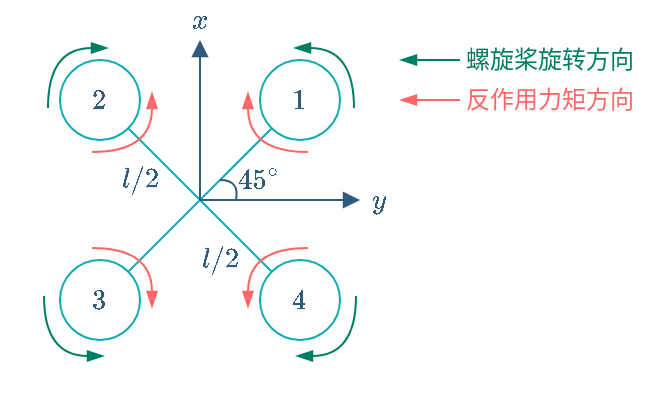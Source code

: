 <mxfile version="15.2.7" type="github">
  <diagram id="LuNTBENFR6F_MdsBUx-b" name="Page-1">
    <mxGraphModel dx="529" dy="297" grid="1" gridSize="10" guides="1" tooltips="1" connect="1" arrows="1" fold="1" page="1" pageScale="1" pageWidth="827" pageHeight="1169" math="1" shadow="0">
      <root>
        <mxCell id="0" />
        <mxCell id="1" parent="0" />
        <mxCell id="-sbZYYDN0JHB_6JqgcRb-1" value="" style="endArrow=none;html=1;strokeColor=#12AAB5;entryX=0;entryY=1;entryDx=0;entryDy=0;exitX=1;exitY=0;exitDx=0;exitDy=0;" edge="1" parent="1" source="-sbZYYDN0JHB_6JqgcRb-5" target="-sbZYYDN0JHB_6JqgcRb-3">
          <mxGeometry width="50" height="50" relative="1" as="geometry">
            <mxPoint x="380" y="260" as="sourcePoint" />
            <mxPoint x="460" y="180" as="targetPoint" />
          </mxGeometry>
        </mxCell>
        <mxCell id="-sbZYYDN0JHB_6JqgcRb-2" value="" style="endArrow=none;html=1;strokeColor=#12AAB5;entryX=1;entryY=1;entryDx=0;entryDy=0;exitX=0;exitY=0;exitDx=0;exitDy=0;" edge="1" parent="1" source="-sbZYYDN0JHB_6JqgcRb-6" target="-sbZYYDN0JHB_6JqgcRb-4">
          <mxGeometry width="50" height="50" relative="1" as="geometry">
            <mxPoint x="460" y="260" as="sourcePoint" />
            <mxPoint x="380" y="180" as="targetPoint" />
          </mxGeometry>
        </mxCell>
        <mxCell id="-sbZYYDN0JHB_6JqgcRb-3" value="" style="ellipse;whiteSpace=wrap;html=1;aspect=fixed;strokeColor=#12AAB5;fillColor=none;" vertex="1" parent="1">
          <mxGeometry x="450" y="150" width="40" height="40" as="geometry" />
        </mxCell>
        <mxCell id="-sbZYYDN0JHB_6JqgcRb-4" value="" style="ellipse;whiteSpace=wrap;html=1;aspect=fixed;strokeColor=#12AAB5;fillColor=none;" vertex="1" parent="1">
          <mxGeometry x="350" y="150" width="40" height="40" as="geometry" />
        </mxCell>
        <mxCell id="-sbZYYDN0JHB_6JqgcRb-5" value="" style="ellipse;whiteSpace=wrap;html=1;aspect=fixed;strokeColor=#12AAB5;fillColor=none;" vertex="1" parent="1">
          <mxGeometry x="350" y="250" width="40" height="40" as="geometry" />
        </mxCell>
        <mxCell id="-sbZYYDN0JHB_6JqgcRb-6" value="" style="ellipse;whiteSpace=wrap;html=1;aspect=fixed;strokeColor=#12AAB5;fillColor=none;" vertex="1" parent="1">
          <mxGeometry x="450" y="250" width="40" height="40" as="geometry" />
        </mxCell>
        <mxCell id="-sbZYYDN0JHB_6JqgcRb-7" value="" style="endArrow=block;html=1;strokeColor=#2F5B7C;endFill=1;fontColor=#2F5B7C;" edge="1" parent="1">
          <mxGeometry width="50" height="50" relative="1" as="geometry">
            <mxPoint x="420" y="220" as="sourcePoint" />
            <mxPoint x="420" y="140" as="targetPoint" />
          </mxGeometry>
        </mxCell>
        <mxCell id="-sbZYYDN0JHB_6JqgcRb-8" value="" style="endArrow=block;html=1;strokeColor=#2F5B7C;endFill=1;" edge="1" parent="1">
          <mxGeometry width="50" height="50" relative="1" as="geometry">
            <mxPoint x="420.0" y="220" as="sourcePoint" />
            <mxPoint x="500" y="220" as="targetPoint" />
          </mxGeometry>
        </mxCell>
        <mxCell id="-sbZYYDN0JHB_6JqgcRb-9" value="$$x$$" style="text;html=1;strokeColor=none;fillColor=none;align=center;verticalAlign=middle;whiteSpace=wrap;rounded=0;fontColor=#2F5B7C;" vertex="1" parent="1">
          <mxGeometry x="410" y="120" width="20" height="20" as="geometry" />
        </mxCell>
        <mxCell id="-sbZYYDN0JHB_6JqgcRb-10" value="$$y$$" style="text;html=1;strokeColor=none;fillColor=none;align=center;verticalAlign=middle;whiteSpace=wrap;rounded=0;fontColor=#2F5B7C;" vertex="1" parent="1">
          <mxGeometry x="500" y="210" width="20" height="20" as="geometry" />
        </mxCell>
        <mxCell id="-sbZYYDN0JHB_6JqgcRb-12" value="$$l/2$$" style="text;html=1;strokeColor=none;fillColor=none;align=center;verticalAlign=middle;whiteSpace=wrap;rounded=0;fontColor=#2F5B7C;" vertex="1" parent="1">
          <mxGeometry x="380" y="200" width="20" height="20" as="geometry" />
        </mxCell>
        <mxCell id="-sbZYYDN0JHB_6JqgcRb-13" value="$$l/2$$" style="text;html=1;strokeColor=none;fillColor=none;align=center;verticalAlign=middle;whiteSpace=wrap;rounded=0;fontColor=#2F5B7C;" vertex="1" parent="1">
          <mxGeometry x="420" y="240" width="20" height="20" as="geometry" />
        </mxCell>
        <mxCell id="-sbZYYDN0JHB_6JqgcRb-15" value="" style="endArrow=blockThin;html=1;fontColor=#2F5B7C;strokeColor=#007D65;curved=1;endFill=1;" edge="1" parent="1">
          <mxGeometry width="50" height="50" relative="1" as="geometry">
            <mxPoint x="344" y="174" as="sourcePoint" />
            <mxPoint x="374" y="144" as="targetPoint" />
            <Array as="points">
              <mxPoint x="344" y="144" />
            </Array>
          </mxGeometry>
        </mxCell>
        <mxCell id="-sbZYYDN0JHB_6JqgcRb-16" value="" style="endArrow=blockThin;html=1;fontColor=#2F5B7C;strokeColor=#007D65;curved=1;endFill=1;" edge="1" parent="1">
          <mxGeometry width="50" height="50" relative="1" as="geometry">
            <mxPoint x="497" y="174" as="sourcePoint" />
            <mxPoint x="467" y="144" as="targetPoint" />
            <Array as="points">
              <mxPoint x="497" y="144" />
            </Array>
          </mxGeometry>
        </mxCell>
        <mxCell id="-sbZYYDN0JHB_6JqgcRb-17" value="" style="endArrow=none;html=1;fontColor=#2F5B7C;strokeColor=#007D65;curved=1;endFill=0;startArrow=blockThin;startFill=1;" edge="1" parent="1">
          <mxGeometry width="50" height="50" relative="1" as="geometry">
            <mxPoint x="468" y="298" as="sourcePoint" />
            <mxPoint x="498" y="268" as="targetPoint" />
            <Array as="points">
              <mxPoint x="498" y="298" />
            </Array>
          </mxGeometry>
        </mxCell>
        <mxCell id="-sbZYYDN0JHB_6JqgcRb-18" value="$$1$$" style="text;html=1;strokeColor=none;fillColor=none;align=center;verticalAlign=middle;whiteSpace=wrap;rounded=0;fontColor=#2F5B7C;" vertex="1" parent="1">
          <mxGeometry x="460" y="160" width="20" height="20" as="geometry" />
        </mxCell>
        <mxCell id="-sbZYYDN0JHB_6JqgcRb-19" value="$$2$$" style="text;html=1;strokeColor=none;fillColor=none;align=center;verticalAlign=middle;whiteSpace=wrap;rounded=0;fontColor=#2F5B7C;" vertex="1" parent="1">
          <mxGeometry x="360" y="160" width="20" height="20" as="geometry" />
        </mxCell>
        <mxCell id="-sbZYYDN0JHB_6JqgcRb-20" value="$$3$$" style="text;html=1;strokeColor=none;fillColor=none;align=center;verticalAlign=middle;whiteSpace=wrap;rounded=0;fontColor=#2F5B7C;" vertex="1" parent="1">
          <mxGeometry x="360" y="260" width="20" height="20" as="geometry" />
        </mxCell>
        <mxCell id="-sbZYYDN0JHB_6JqgcRb-21" value="$$4$$" style="text;html=1;strokeColor=none;fillColor=none;align=center;verticalAlign=middle;whiteSpace=wrap;rounded=0;fontColor=#2F5B7C;" vertex="1" parent="1">
          <mxGeometry x="460" y="260" width="20" height="20" as="geometry" />
        </mxCell>
        <mxCell id="-sbZYYDN0JHB_6JqgcRb-25" value="" style="endArrow=blockThin;html=1;fontColor=#2F5B7C;strokeColor=#007D65;curved=1;endFill=1;" edge="1" parent="1">
          <mxGeometry width="50" height="50" relative="1" as="geometry">
            <mxPoint x="342" y="268" as="sourcePoint" />
            <mxPoint x="372" y="298" as="targetPoint" />
            <Array as="points">
              <mxPoint x="342" y="298" />
            </Array>
          </mxGeometry>
        </mxCell>
        <mxCell id="-sbZYYDN0JHB_6JqgcRb-26" value="" style="endArrow=none;html=1;fontColor=#2F5B7C;strokeColor=#FF6666;curved=1;endFill=0;startArrow=blockThin;startFill=1;" edge="1" parent="1">
          <mxGeometry width="50" height="50" relative="1" as="geometry">
            <mxPoint x="396" y="166" as="sourcePoint" />
            <mxPoint x="366" y="196" as="targetPoint" />
            <Array as="points">
              <mxPoint x="396" y="196" />
            </Array>
          </mxGeometry>
        </mxCell>
        <mxCell id="-sbZYYDN0JHB_6JqgcRb-27" value="" style="endArrow=blockThin;html=1;fontColor=#2F5B7C;strokeColor=#FF6666;curved=1;endFill=1;" edge="1" parent="1">
          <mxGeometry width="50" height="50" relative="1" as="geometry">
            <mxPoint x="474" y="196" as="sourcePoint" />
            <mxPoint x="444" y="166" as="targetPoint" />
            <Array as="points">
              <mxPoint x="444" y="196" />
            </Array>
          </mxGeometry>
        </mxCell>
        <mxCell id="-sbZYYDN0JHB_6JqgcRb-28" value="" style="endArrow=blockThin;html=1;fontColor=#2F5B7C;strokeColor=#FF6666;curved=1;endFill=1;" edge="1" parent="1">
          <mxGeometry width="50" height="50" relative="1" as="geometry">
            <mxPoint x="474" y="244" as="sourcePoint" />
            <mxPoint x="444" y="274" as="targetPoint" />
            <Array as="points">
              <mxPoint x="444" y="244" />
            </Array>
          </mxGeometry>
        </mxCell>
        <mxCell id="-sbZYYDN0JHB_6JqgcRb-29" value="" style="endArrow=blockThin;html=1;fontColor=#2F5B7C;strokeColor=#FF6666;curved=1;endFill=1;" edge="1" parent="1">
          <mxGeometry width="50" height="50" relative="1" as="geometry">
            <mxPoint x="366" y="244" as="sourcePoint" />
            <mxPoint x="396" y="274" as="targetPoint" />
            <Array as="points">
              <mxPoint x="396" y="244" />
            </Array>
          </mxGeometry>
        </mxCell>
        <mxCell id="-sbZYYDN0JHB_6JqgcRb-30" value="" style="endArrow=blockThin;html=1;fontColor=#2F5B7C;strokeColor=#007D65;endFill=1;" edge="1" parent="1">
          <mxGeometry width="50" height="50" relative="1" as="geometry">
            <mxPoint x="550" y="150" as="sourcePoint" />
            <mxPoint x="520" y="150" as="targetPoint" />
          </mxGeometry>
        </mxCell>
        <mxCell id="-sbZYYDN0JHB_6JqgcRb-31" value="螺旋桨旋转方向" style="text;html=1;strokeColor=none;fillColor=none;align=center;verticalAlign=middle;whiteSpace=wrap;rounded=0;fontColor=#007D65;" vertex="1" parent="1">
          <mxGeometry x="550" y="140" width="90" height="20" as="geometry" />
        </mxCell>
        <mxCell id="-sbZYYDN0JHB_6JqgcRb-32" value="" style="endArrow=blockThin;html=1;fontColor=#2F5B7C;strokeColor=#FF6666;endFill=1;" edge="1" parent="1">
          <mxGeometry width="50" height="50" relative="1" as="geometry">
            <mxPoint x="550" y="170" as="sourcePoint" />
            <mxPoint x="520" y="170" as="targetPoint" />
          </mxGeometry>
        </mxCell>
        <mxCell id="-sbZYYDN0JHB_6JqgcRb-33" value="反作用力矩方向" style="text;html=1;strokeColor=none;fillColor=none;align=center;verticalAlign=middle;whiteSpace=wrap;rounded=0;fontColor=#FF6666;" vertex="1" parent="1">
          <mxGeometry x="550" y="160" width="90" height="20" as="geometry" />
        </mxCell>
        <mxCell id="-sbZYYDN0JHB_6JqgcRb-34" value="&lt;font style=&quot;font-size: 12px&quot;&gt;$$45^{\circ}$$&lt;/font&gt;" style="text;html=1;strokeColor=none;fillColor=none;align=center;verticalAlign=middle;whiteSpace=wrap;rounded=0;fontColor=#2F5B7C;fontSize=8;" vertex="1" parent="1">
          <mxGeometry x="444" y="205" width="10" height="10" as="geometry" />
        </mxCell>
        <mxCell id="-sbZYYDN0JHB_6JqgcRb-35" value="" style="endArrow=none;html=1;fontColor=#2F5B7C;strokeColor=#2F5B7C;curved=1;" edge="1" parent="1">
          <mxGeometry width="50" height="50" relative="1" as="geometry">
            <mxPoint x="430" y="210" as="sourcePoint" />
            <mxPoint x="438" y="220" as="targetPoint" />
            <Array as="points">
              <mxPoint x="440" y="210" />
            </Array>
          </mxGeometry>
        </mxCell>
        <mxCell id="-sbZYYDN0JHB_6JqgcRb-36" value="" style="rounded=0;whiteSpace=wrap;html=1;fontSize=8;fontColor=#2F5B7C;strokeColor=none;fillColor=none;" vertex="1" parent="1">
          <mxGeometry x="320" y="120" width="330" height="200" as="geometry" />
        </mxCell>
      </root>
    </mxGraphModel>
  </diagram>
</mxfile>
